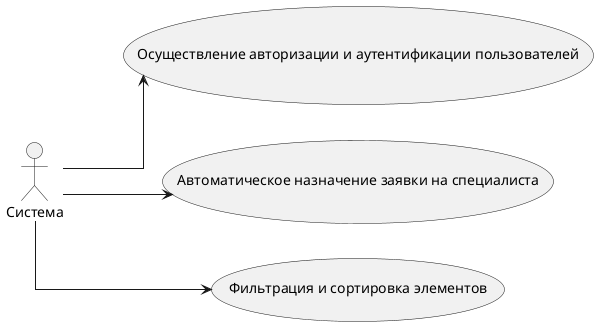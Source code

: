 @startuml
left to right direction
skinparam linetype ortho

Система --> (Осуществление авторизации и аутентификации пользователей)
Система --> (Автоматическое назначение заявки на специалиста)
Система --> (Фильтрация и сортировка элементов)

@enduml